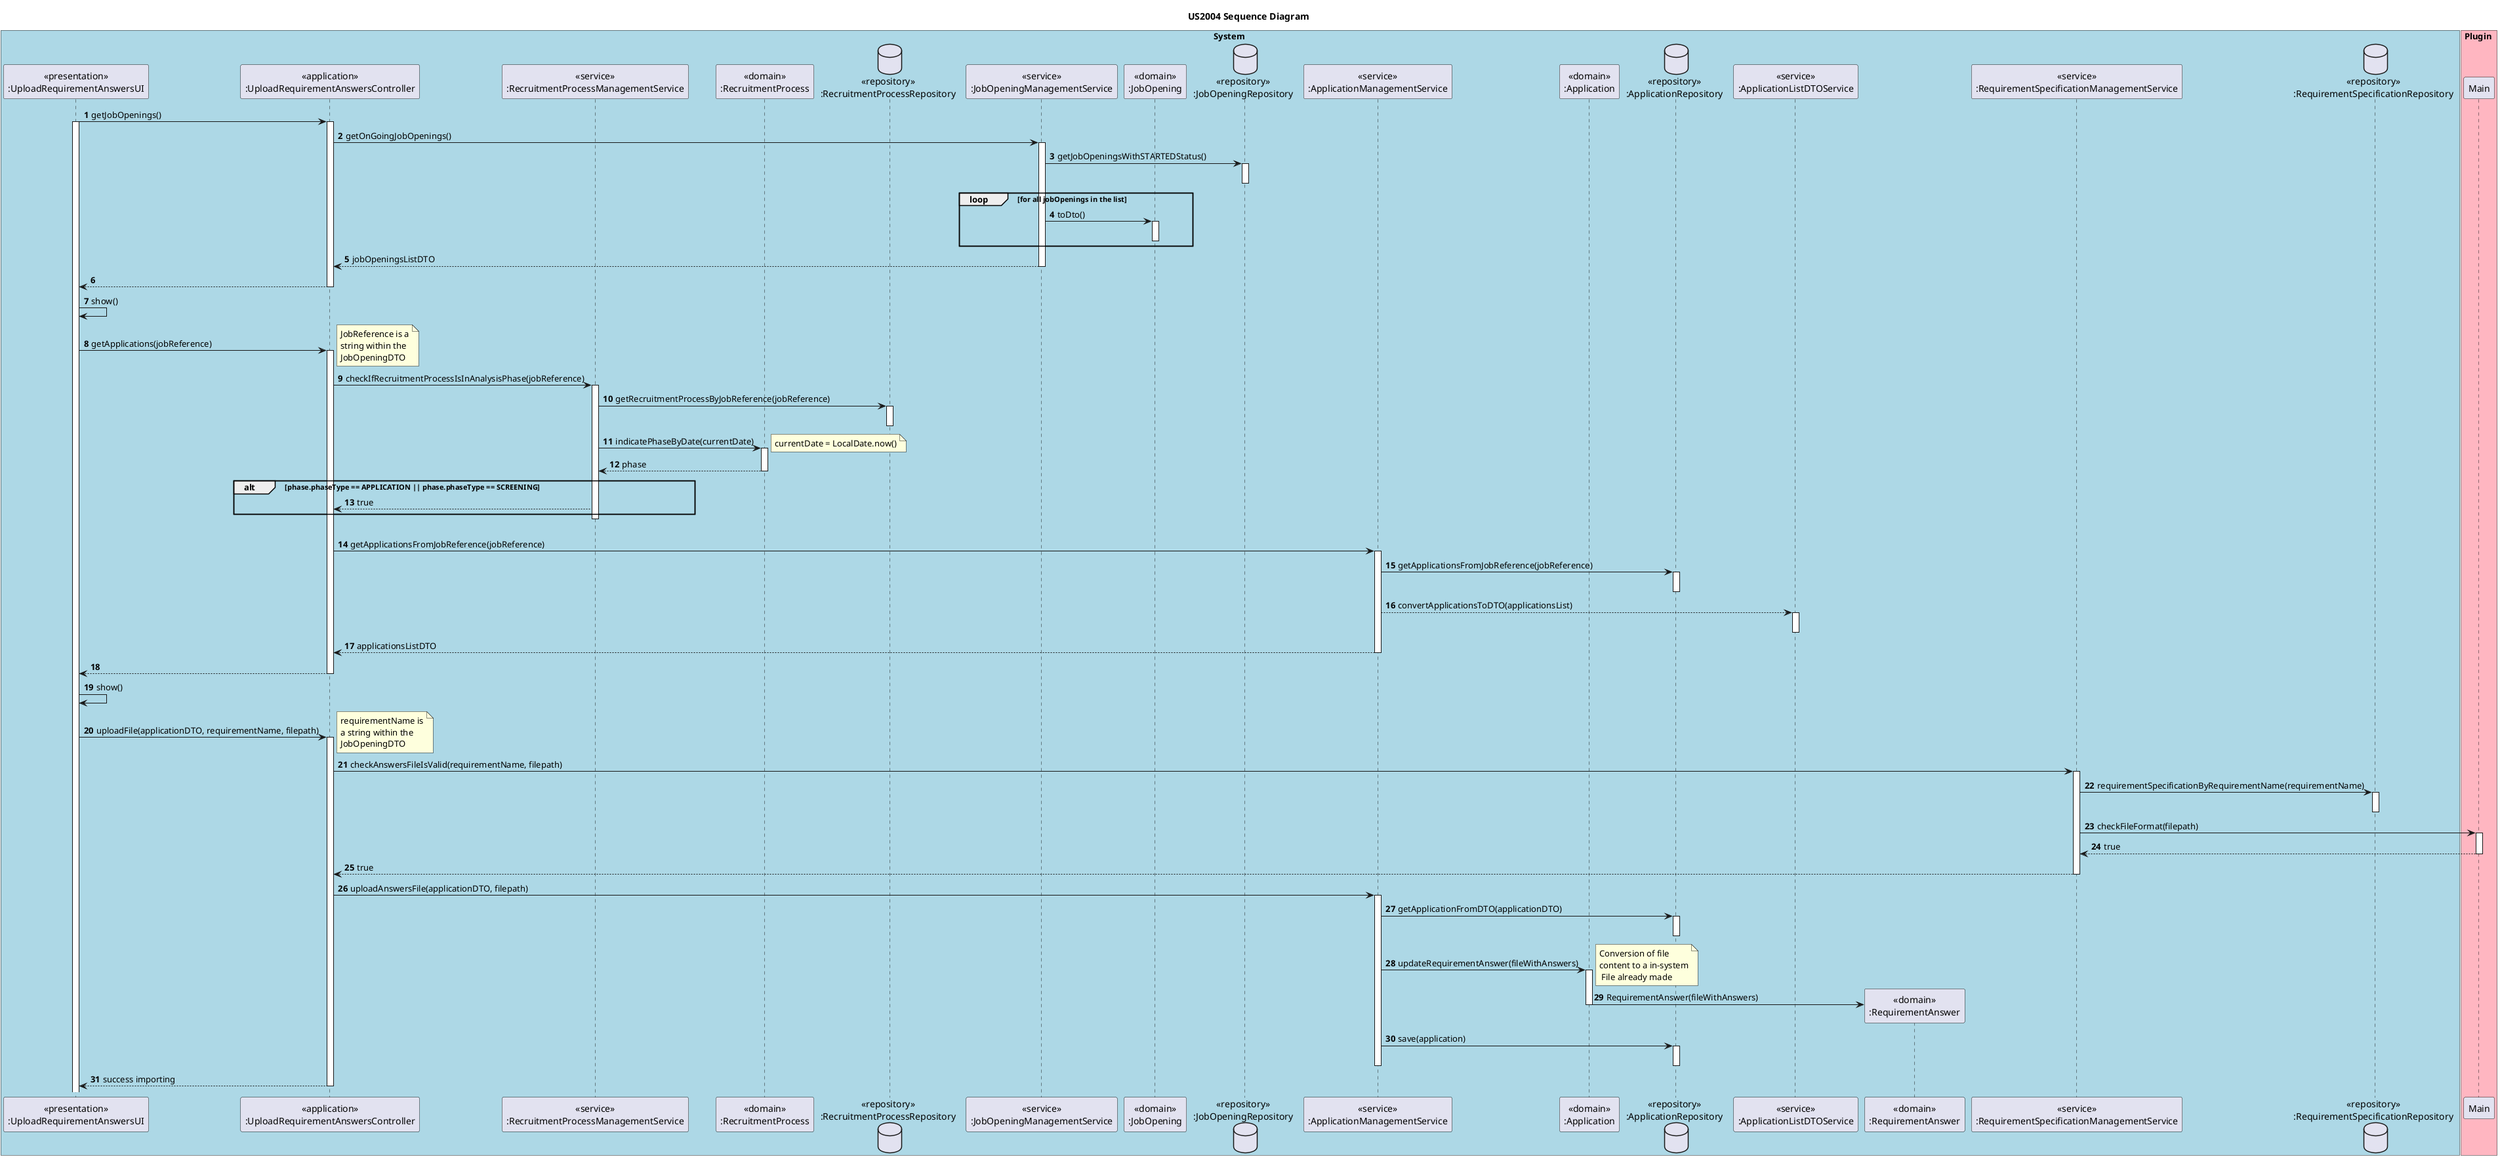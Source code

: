 @startuml

title US2004 Sequence Diagram

autonumber

box System #LightBlue
    participant "<<presentation>>\n:UploadRequirementAnswersUI" as UI
    participant "<<application>>\n:UploadRequirementAnswersController" as CTRL
    participant "<<service>>\n:RecruitmentProcessManagementService" as RecruitSrv
    participant "<<domain>>\n:RecruitmentProcess" as RecruitmentProcess
    database "<<repository>>\n:RecruitmentProcessRepository" as RecruitmentProcessRepository
    participant "<<service>>\n:JobOpeningManagementService" as JobSrv
    participant "<<domain>>\n:JobOpening" as JobOp
    database "<<repository>>\n:JobOpeningRepository" as JobRepo

    participant "<<service>>\n:ApplicationManagementService" as AppSrv
    participant "<<domain>>\n:Application" as App
    database "<<repository>>\n:ApplicationRepository" as AppRepo
    participant "<<service>>\n:ApplicationListDTOService" as AppDTOSrv

    participant "<<domain>>\n:RequirementAnswer" as ReqAnswer

    participant "<<service>>\n:RequirementSpecificationManagementService" as ReqSrv
    database "<<repository>>\n:RequirementSpecificationRepository" as ReqRepo
end box


box Plugin #LightPink
    participant "Main" as Plugin
end box


'======== Get Job Openings ========
UI -> CTRL : getJobOpenings()
activate UI
activate CTRL

CTRL -> JobSrv : getOnGoingJobOpenings()
activate JobSrv

JobSrv -> JobRepo : getJobOpeningsWithSTARTEDStatus()
activate JobRepo
deactivate JobRepo

loop for all jobOpenings in the list
    JobSrv -> JobOp : toDto()
    activate JobOp
    deactivate JobOp
end loop

JobSrv --> CTRL : jobOpeningsListDTO
deactivate JobSrv

CTRL --> UI
deactivate CTRL

UI -> UI : show()


'======== Get Applications ========
UI -> CTRL : getApplications(jobReference)
activate CTRL
note right
    JobReference is a
    string within the
    JobOpeningDTO
end note


CTRL -> RecruitSrv : checkIfRecruitmentProcessIsInAnalysisPhase(jobReference)
activate RecruitSrv

RecruitSrv -> RecruitmentProcessRepository : getRecruitmentProcessByJobReference(jobReference)
activate RecruitmentProcessRepository
deactivate RecruitmentProcessRepository

RecruitSrv -> RecruitmentProcess : indicatePhaseByDate(currentDate)
note right
currentDate = LocalDate.now()
end note
activate RecruitmentProcess

RecruitmentProcess --> RecruitSrv : phase
deactivate RecruitmentProcess

alt phase.phaseType == APPLICATION || phase.phaseType == SCREENING
RecruitSrv --> CTRL : true
end alt
deactivate RecruitSrv

|||

CTRL -> AppSrv : getApplicationsFromJobReference(jobReference)
activate AppSrv

AppSrv -> AppRepo : getApplicationsFromJobReference(jobReference)
activate AppRepo
deactivate AppRepo

AppSrv --> AppDTOSrv : convertApplicationsToDTO(applicationsList)
activate AppDTOSrv
deactivate AppDTOSrv

AppSrv --> CTRL : applicationsListDTO
deactivate AppSrv

CTRL --> UI
deactivate CTRL

UI -> UI : show()

'======== Check If File is Valid ========
UI -> CTRL : uploadFile(applicationDTO, requirementName, filepath)
activate CTRL
note right
    requirementName is
    a string within the
    JobOpeningDTO
end note

CTRL -> ReqSrv : checkAnswersFileIsValid(requirementName, filepath)
activate ReqSrv

ReqSrv -> ReqRepo : requirementSpecificationByRequirementName(requirementName)
activate ReqRepo
deactivate ReqRepo

ReqSrv -> Plugin : checkFileFormat(filepath)
activate Plugin

Plugin --> ReqSrv : true
deactivate Plugin

ReqSrv --> CTRL : true
deactivate ReqSrv

'======== Upload the File ========
CTRL -> AppSrv : uploadAnswersFile(applicationDTO, filepath)
activate AppSrv
AppSrv -> AppRepo : getApplicationFromDTO(applicationDTO)
activate AppRepo
deactivate AppRepo

AppSrv -> App : updateRequirementAnswer(fileWithAnswers)
activate App
note right
    Conversion of file
    content to a in-system
     File already made
end note

App -> ReqAnswer** : RequirementAnswer(fileWithAnswers)
deactivate App

AppSrv -> AppRepo : save(application)
activate AppRepo
deactivate AppRepo
deactivate AppSrv

CTRL --> UI : success importing
deactivate CTRL

@enduml